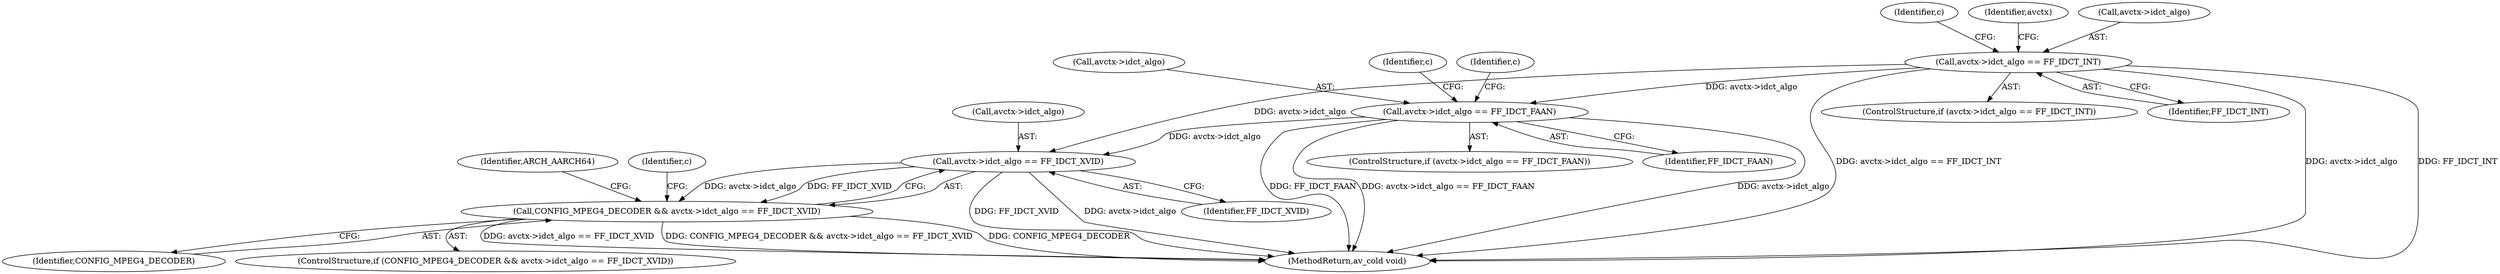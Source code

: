digraph "0_FFmpeg_b3332a182f8ba33a34542e4a0370f38b914ccf7d@pointer" {
"1000283" [label="(Call,avctx->idct_algo == FF_IDCT_INT)"];
"1000311" [label="(Call,avctx->idct_algo == FF_IDCT_FAAN)"];
"1000377" [label="(Call,avctx->idct_algo == FF_IDCT_XVID)"];
"1000375" [label="(Call,CONFIG_MPEG4_DECODER && avctx->idct_algo == FF_IDCT_XVID)"];
"1000283" [label="(Call,avctx->idct_algo == FF_IDCT_INT)"];
"1000378" [label="(Call,avctx->idct_algo)"];
"1000291" [label="(Identifier,c)"];
"1000313" [label="(Identifier,avctx)"];
"1000383" [label="(Identifier,c)"];
"1000381" [label="(Identifier,FF_IDCT_XVID)"];
"1000386" [label="(Identifier,ARCH_AARCH64)"];
"1000377" [label="(Call,avctx->idct_algo == FF_IDCT_XVID)"];
"1000315" [label="(Identifier,FF_IDCT_FAAN)"];
"1000311" [label="(Call,avctx->idct_algo == FF_IDCT_FAAN)"];
"1000341" [label="(Identifier,c)"];
"1000374" [label="(ControlStructure,if (CONFIG_MPEG4_DECODER && avctx->idct_algo == FF_IDCT_XVID))"];
"1000428" [label="(MethodReturn,av_cold void)"];
"1000376" [label="(Identifier,CONFIG_MPEG4_DECODER)"];
"1000375" [label="(Call,CONFIG_MPEG4_DECODER && avctx->idct_algo == FF_IDCT_XVID)"];
"1000284" [label="(Call,avctx->idct_algo)"];
"1000282" [label="(ControlStructure,if (avctx->idct_algo == FF_IDCT_INT))"];
"1000319" [label="(Identifier,c)"];
"1000312" [label="(Call,avctx->idct_algo)"];
"1000287" [label="(Identifier,FF_IDCT_INT)"];
"1000310" [label="(ControlStructure,if (avctx->idct_algo == FF_IDCT_FAAN))"];
"1000283" -> "1000282"  [label="AST: "];
"1000283" -> "1000287"  [label="CFG: "];
"1000284" -> "1000283"  [label="AST: "];
"1000287" -> "1000283"  [label="AST: "];
"1000291" -> "1000283"  [label="CFG: "];
"1000313" -> "1000283"  [label="CFG: "];
"1000283" -> "1000428"  [label="DDG: avctx->idct_algo"];
"1000283" -> "1000428"  [label="DDG: FF_IDCT_INT"];
"1000283" -> "1000428"  [label="DDG: avctx->idct_algo == FF_IDCT_INT"];
"1000283" -> "1000311"  [label="DDG: avctx->idct_algo"];
"1000283" -> "1000377"  [label="DDG: avctx->idct_algo"];
"1000311" -> "1000310"  [label="AST: "];
"1000311" -> "1000315"  [label="CFG: "];
"1000312" -> "1000311"  [label="AST: "];
"1000315" -> "1000311"  [label="AST: "];
"1000319" -> "1000311"  [label="CFG: "];
"1000341" -> "1000311"  [label="CFG: "];
"1000311" -> "1000428"  [label="DDG: avctx->idct_algo"];
"1000311" -> "1000428"  [label="DDG: FF_IDCT_FAAN"];
"1000311" -> "1000428"  [label="DDG: avctx->idct_algo == FF_IDCT_FAAN"];
"1000311" -> "1000377"  [label="DDG: avctx->idct_algo"];
"1000377" -> "1000375"  [label="AST: "];
"1000377" -> "1000381"  [label="CFG: "];
"1000378" -> "1000377"  [label="AST: "];
"1000381" -> "1000377"  [label="AST: "];
"1000375" -> "1000377"  [label="CFG: "];
"1000377" -> "1000428"  [label="DDG: avctx->idct_algo"];
"1000377" -> "1000428"  [label="DDG: FF_IDCT_XVID"];
"1000377" -> "1000375"  [label="DDG: avctx->idct_algo"];
"1000377" -> "1000375"  [label="DDG: FF_IDCT_XVID"];
"1000375" -> "1000374"  [label="AST: "];
"1000375" -> "1000376"  [label="CFG: "];
"1000376" -> "1000375"  [label="AST: "];
"1000383" -> "1000375"  [label="CFG: "];
"1000386" -> "1000375"  [label="CFG: "];
"1000375" -> "1000428"  [label="DDG: CONFIG_MPEG4_DECODER"];
"1000375" -> "1000428"  [label="DDG: avctx->idct_algo == FF_IDCT_XVID"];
"1000375" -> "1000428"  [label="DDG: CONFIG_MPEG4_DECODER && avctx->idct_algo == FF_IDCT_XVID"];
}
